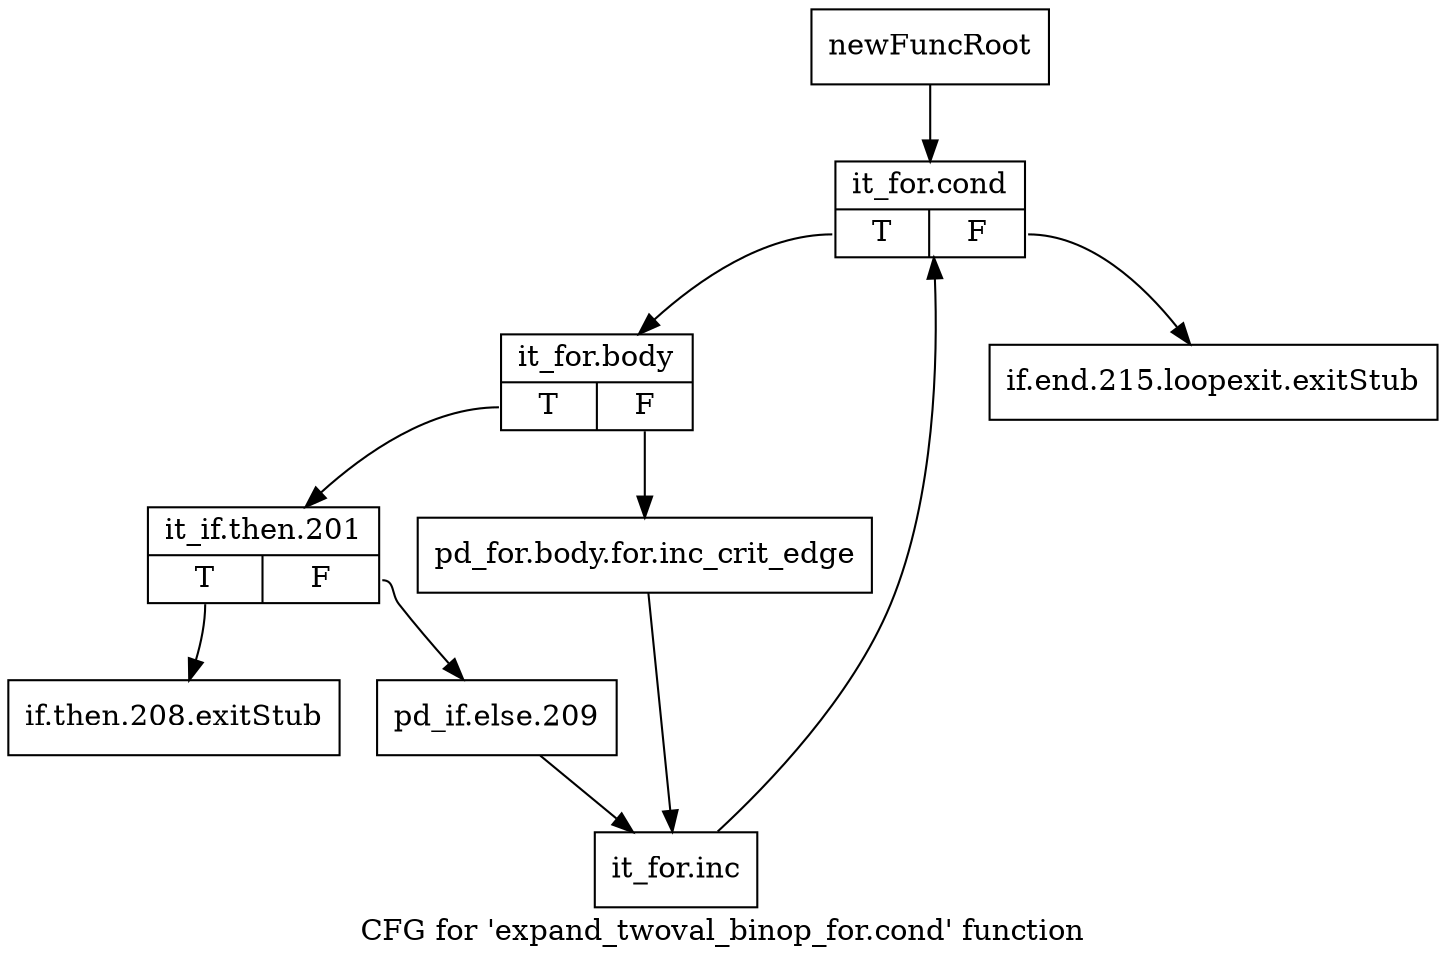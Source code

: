 digraph "CFG for 'expand_twoval_binop_for.cond' function" {
	label="CFG for 'expand_twoval_binop_for.cond' function";

	Node0xb70b9c0 [shape=record,label="{newFuncRoot}"];
	Node0xb70b9c0 -> Node0xb70bab0;
	Node0xb70ba10 [shape=record,label="{if.end.215.loopexit.exitStub}"];
	Node0xb70ba60 [shape=record,label="{if.then.208.exitStub}"];
	Node0xb70bab0 [shape=record,label="{it_for.cond|{<s0>T|<s1>F}}"];
	Node0xb70bab0:s0 -> Node0xb70bb00;
	Node0xb70bab0:s1 -> Node0xb70ba10;
	Node0xb70bb00 [shape=record,label="{it_for.body|{<s0>T|<s1>F}}"];
	Node0xb70bb00:s0 -> Node0xb70bba0;
	Node0xb70bb00:s1 -> Node0xb70bb50;
	Node0xb70bb50 [shape=record,label="{pd_for.body.for.inc_crit_edge}"];
	Node0xb70bb50 -> Node0xb70bc40;
	Node0xb70bba0 [shape=record,label="{it_if.then.201|{<s0>T|<s1>F}}"];
	Node0xb70bba0:s0 -> Node0xb70ba60;
	Node0xb70bba0:s1 -> Node0xb70bbf0;
	Node0xb70bbf0 [shape=record,label="{pd_if.else.209}"];
	Node0xb70bbf0 -> Node0xb70bc40;
	Node0xb70bc40 [shape=record,label="{it_for.inc}"];
	Node0xb70bc40 -> Node0xb70bab0;
}
